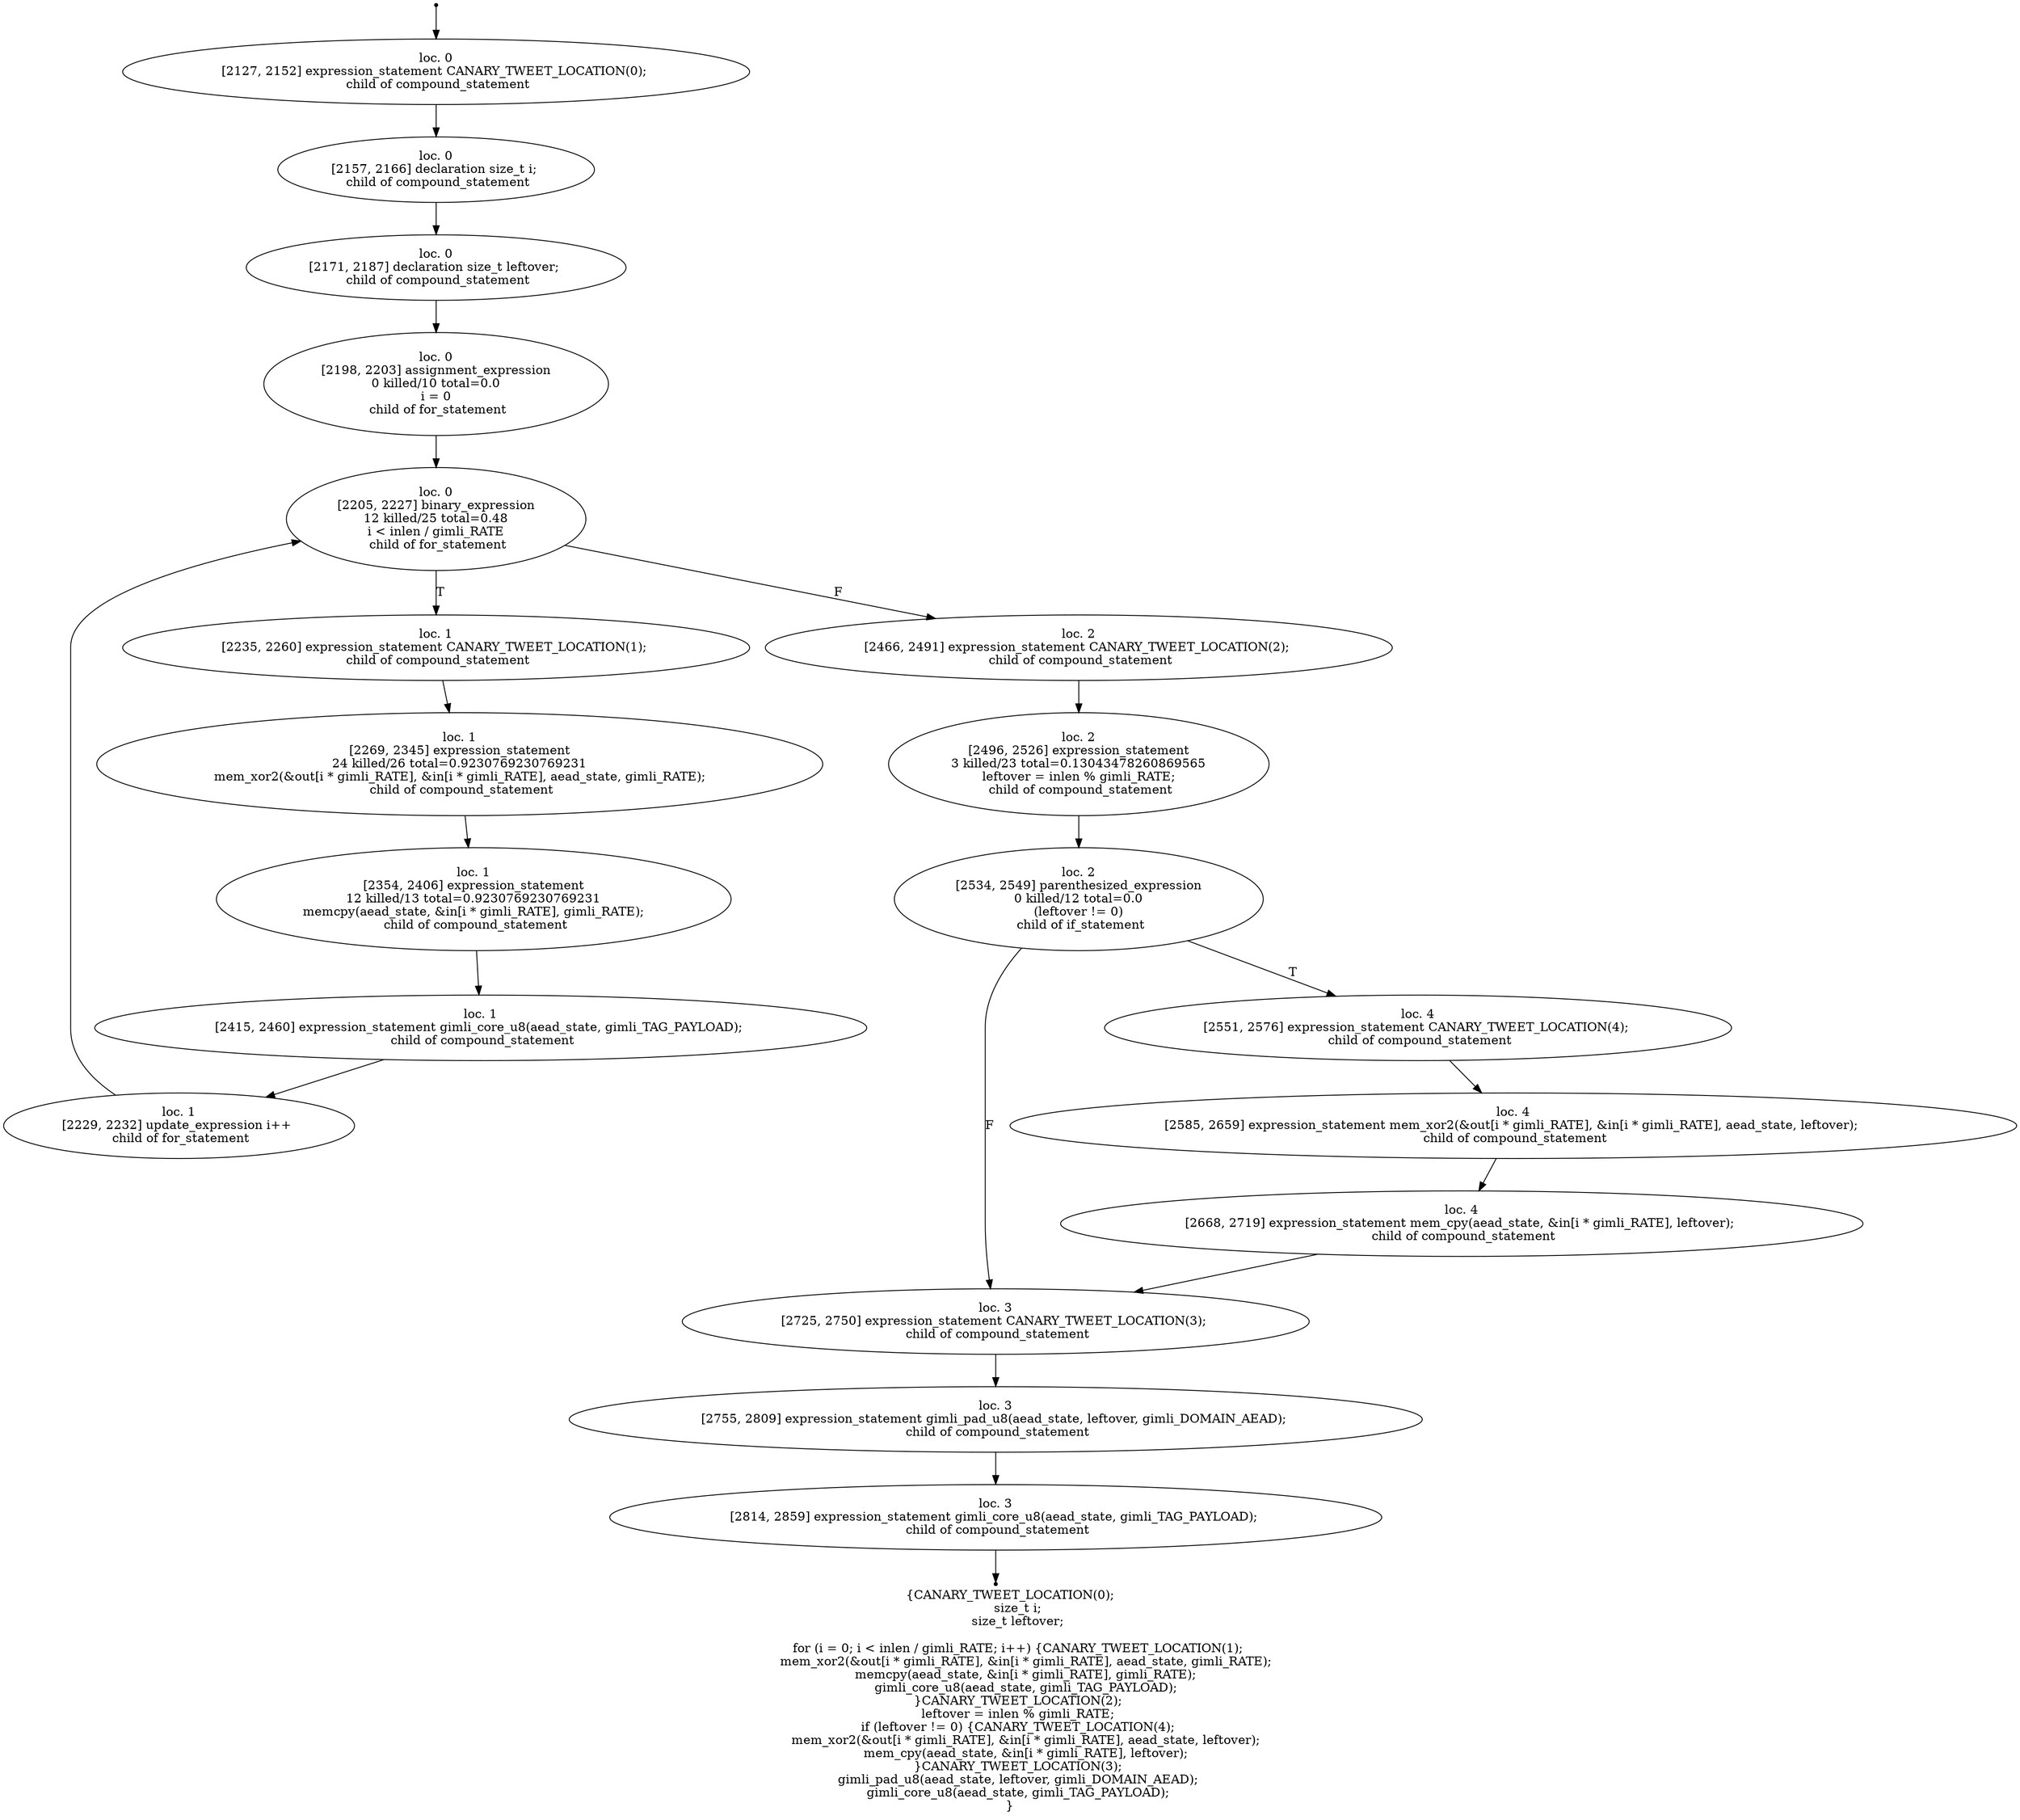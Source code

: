 digraph hydro_kx_aead_xor_dec_3 {
	initial [shape=point]
	initial -> "loc. 0
[2127, 2152] expression_statement CANARY_TWEET_LOCATION(0); 
 child of compound_statement"
	final [shape=point]
	"loc. 3
[2814, 2859] expression_statement gimli_core_u8(aead_state, gimli_TAG_PAYLOAD); 
 child of compound_statement" -> final
	"loc. 0
[2127, 2152] expression_statement CANARY_TWEET_LOCATION(0); 
 child of compound_statement"
	"loc. 0
[2127, 2152] expression_statement CANARY_TWEET_LOCATION(0); 
 child of compound_statement" -> "loc. 0
[2157, 2166] declaration size_t i; 
 child of compound_statement"
	"loc. 0
[2157, 2166] declaration size_t i; 
 child of compound_statement"
	"loc. 0
[2157, 2166] declaration size_t i; 
 child of compound_statement" -> "loc. 0
[2171, 2187] declaration size_t leftover; 
 child of compound_statement"
	"loc. 0
[2171, 2187] declaration size_t leftover; 
 child of compound_statement"
	"loc. 0
[2171, 2187] declaration size_t leftover; 
 child of compound_statement" -> "loc. 0
[2198, 2203] assignment_expression
0 killed/10 total=0.0
 i = 0 
 child of for_statement"
	"loc. 0
[2198, 2203] assignment_expression
0 killed/10 total=0.0
 i = 0 
 child of for_statement"
	"loc. 0
[2198, 2203] assignment_expression
0 killed/10 total=0.0
 i = 0 
 child of for_statement" -> "loc. 0
[2205, 2227] binary_expression
12 killed/25 total=0.48
 i < inlen / gimli_RATE 
 child of for_statement"
	"loc. 0
[2205, 2227] binary_expression
12 killed/25 total=0.48
 i < inlen / gimli_RATE 
 child of for_statement"
	"loc. 0
[2205, 2227] binary_expression
12 killed/25 total=0.48
 i < inlen / gimli_RATE 
 child of for_statement" -> "loc. 1
[2235, 2260] expression_statement CANARY_TWEET_LOCATION(1); 
 child of compound_statement" [label=T]
	"loc. 0
[2205, 2227] binary_expression
12 killed/25 total=0.48
 i < inlen / gimli_RATE 
 child of for_statement" -> "loc. 2
[2466, 2491] expression_statement CANARY_TWEET_LOCATION(2); 
 child of compound_statement" [label=F]
	"loc. 1
[2235, 2260] expression_statement CANARY_TWEET_LOCATION(1); 
 child of compound_statement"
	"loc. 1
[2235, 2260] expression_statement CANARY_TWEET_LOCATION(1); 
 child of compound_statement" -> "loc. 1
[2269, 2345] expression_statement
24 killed/26 total=0.9230769230769231
 mem_xor2(&out[i * gimli_RATE], &in[i * gimli_RATE], aead_state, gimli_RATE); 
 child of compound_statement"
	"loc. 2
[2466, 2491] expression_statement CANARY_TWEET_LOCATION(2); 
 child of compound_statement"
	"loc. 2
[2466, 2491] expression_statement CANARY_TWEET_LOCATION(2); 
 child of compound_statement" -> "loc. 2
[2496, 2526] expression_statement
3 killed/23 total=0.13043478260869565
 leftover = inlen % gimli_RATE; 
 child of compound_statement"
	"loc. 1
[2229, 2232] update_expression i++ 
 child of for_statement"
	"loc. 1
[2229, 2232] update_expression i++ 
 child of for_statement" -> "loc. 0
[2205, 2227] binary_expression
12 killed/25 total=0.48
 i < inlen / gimli_RATE 
 child of for_statement"
	"loc. 1
[2269, 2345] expression_statement
24 killed/26 total=0.9230769230769231
 mem_xor2(&out[i * gimli_RATE], &in[i * gimli_RATE], aead_state, gimli_RATE); 
 child of compound_statement"
	"loc. 1
[2269, 2345] expression_statement
24 killed/26 total=0.9230769230769231
 mem_xor2(&out[i * gimli_RATE], &in[i * gimli_RATE], aead_state, gimli_RATE); 
 child of compound_statement" -> "loc. 1
[2354, 2406] expression_statement
12 killed/13 total=0.9230769230769231
 memcpy(aead_state, &in[i * gimli_RATE], gimli_RATE); 
 child of compound_statement"
	"loc. 1
[2354, 2406] expression_statement
12 killed/13 total=0.9230769230769231
 memcpy(aead_state, &in[i * gimli_RATE], gimli_RATE); 
 child of compound_statement"
	"loc. 1
[2354, 2406] expression_statement
12 killed/13 total=0.9230769230769231
 memcpy(aead_state, &in[i * gimli_RATE], gimli_RATE); 
 child of compound_statement" -> "loc. 1
[2415, 2460] expression_statement gimli_core_u8(aead_state, gimli_TAG_PAYLOAD); 
 child of compound_statement"
	"loc. 1
[2415, 2460] expression_statement gimli_core_u8(aead_state, gimli_TAG_PAYLOAD); 
 child of compound_statement"
	"loc. 1
[2415, 2460] expression_statement gimli_core_u8(aead_state, gimli_TAG_PAYLOAD); 
 child of compound_statement" -> "loc. 1
[2229, 2232] update_expression i++ 
 child of for_statement"
	"loc. 2
[2496, 2526] expression_statement
3 killed/23 total=0.13043478260869565
 leftover = inlen % gimli_RATE; 
 child of compound_statement"
	"loc. 2
[2496, 2526] expression_statement
3 killed/23 total=0.13043478260869565
 leftover = inlen % gimli_RATE; 
 child of compound_statement" -> "loc. 2
[2534, 2549] parenthesized_expression
0 killed/12 total=0.0
 (leftover != 0) 
 child of if_statement"
	"loc. 2
[2534, 2549] parenthesized_expression
0 killed/12 total=0.0
 (leftover != 0) 
 child of if_statement"
	"loc. 2
[2534, 2549] parenthesized_expression
0 killed/12 total=0.0
 (leftover != 0) 
 child of if_statement" -> "loc. 4
[2551, 2576] expression_statement CANARY_TWEET_LOCATION(4); 
 child of compound_statement" [label=T]
	"loc. 2
[2534, 2549] parenthesized_expression
0 killed/12 total=0.0
 (leftover != 0) 
 child of if_statement" -> "loc. 3
[2725, 2750] expression_statement CANARY_TWEET_LOCATION(3); 
 child of compound_statement" [label=F]
	"loc. 4
[2551, 2576] expression_statement CANARY_TWEET_LOCATION(4); 
 child of compound_statement"
	"loc. 4
[2551, 2576] expression_statement CANARY_TWEET_LOCATION(4); 
 child of compound_statement" -> "loc. 4
[2585, 2659] expression_statement mem_xor2(&out[i * gimli_RATE], &in[i * gimli_RATE], aead_state, leftover); 
 child of compound_statement"
	"loc. 3
[2725, 2750] expression_statement CANARY_TWEET_LOCATION(3); 
 child of compound_statement"
	"loc. 3
[2725, 2750] expression_statement CANARY_TWEET_LOCATION(3); 
 child of compound_statement" -> "loc. 3
[2755, 2809] expression_statement gimli_pad_u8(aead_state, leftover, gimli_DOMAIN_AEAD); 
 child of compound_statement"
	"loc. 4
[2585, 2659] expression_statement mem_xor2(&out[i * gimli_RATE], &in[i * gimli_RATE], aead_state, leftover); 
 child of compound_statement"
	"loc. 4
[2585, 2659] expression_statement mem_xor2(&out[i * gimli_RATE], &in[i * gimli_RATE], aead_state, leftover); 
 child of compound_statement" -> "loc. 4
[2668, 2719] expression_statement mem_cpy(aead_state, &in[i * gimli_RATE], leftover); 
 child of compound_statement"
	"loc. 4
[2668, 2719] expression_statement mem_cpy(aead_state, &in[i * gimli_RATE], leftover); 
 child of compound_statement"
	"loc. 4
[2668, 2719] expression_statement mem_cpy(aead_state, &in[i * gimli_RATE], leftover); 
 child of compound_statement" -> "loc. 3
[2725, 2750] expression_statement CANARY_TWEET_LOCATION(3); 
 child of compound_statement"
	"loc. 3
[2755, 2809] expression_statement gimli_pad_u8(aead_state, leftover, gimli_DOMAIN_AEAD); 
 child of compound_statement"
	"loc. 3
[2755, 2809] expression_statement gimli_pad_u8(aead_state, leftover, gimli_DOMAIN_AEAD); 
 child of compound_statement" -> "loc. 3
[2814, 2859] expression_statement gimli_core_u8(aead_state, gimli_TAG_PAYLOAD); 
 child of compound_statement"
	"loc. 3
[2814, 2859] expression_statement gimli_core_u8(aead_state, gimli_TAG_PAYLOAD); 
 child of compound_statement"
	label="{CANARY_TWEET_LOCATION(0);
    size_t i;
    size_t leftover;

    for (i = 0; i < inlen / gimli_RATE; i++) {CANARY_TWEET_LOCATION(1);
        mem_xor2(&out[i * gimli_RATE], &in[i * gimli_RATE], aead_state, gimli_RATE);
        memcpy(aead_state, &in[i * gimli_RATE], gimli_RATE);
        gimli_core_u8(aead_state, gimli_TAG_PAYLOAD);
    }CANARY_TWEET_LOCATION(2);
    leftover = inlen % gimli_RATE;
    if (leftover != 0) {CANARY_TWEET_LOCATION(4);
        mem_xor2(&out[i * gimli_RATE], &in[i * gimli_RATE], aead_state, leftover);
        mem_cpy(aead_state, &in[i * gimli_RATE], leftover);
    }CANARY_TWEET_LOCATION(3);
    gimli_pad_u8(aead_state, leftover, gimli_DOMAIN_AEAD);
    gimli_core_u8(aead_state, gimli_TAG_PAYLOAD);
}"
}
